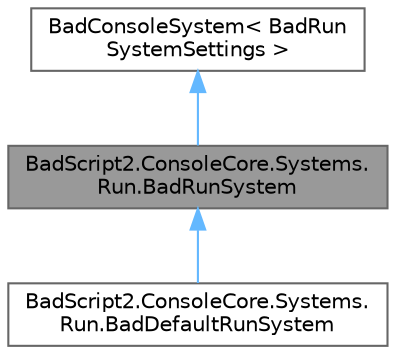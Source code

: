 digraph "BadScript2.ConsoleCore.Systems.Run.BadRunSystem"
{
 // LATEX_PDF_SIZE
  bgcolor="transparent";
  edge [fontname=Helvetica,fontsize=10,labelfontname=Helvetica,labelfontsize=10];
  node [fontname=Helvetica,fontsize=10,shape=box,height=0.2,width=0.4];
  Node1 [id="Node000001",label="BadScript2.ConsoleCore.Systems.\lRun.BadRunSystem",height=0.2,width=0.4,color="gray40", fillcolor="grey60", style="filled", fontcolor="black",tooltip="Runs one or more BadScript scripts."];
  Node2 -> Node1 [id="edge1_Node000001_Node000002",dir="back",color="steelblue1",style="solid",tooltip=" "];
  Node2 [id="Node000002",label="BadConsoleSystem\< BadRun\lSystemSettings \>",height=0.2,width=0.4,color="gray40", fillcolor="white", style="filled",URL="$class_bad_script2_1_1_console_core_1_1_systems_1_1_bad_console_system.html",tooltip=" "];
  Node1 -> Node3 [id="edge2_Node000001_Node000003",dir="back",color="steelblue1",style="solid",tooltip=" "];
  Node3 [id="Node000003",label="BadScript2.ConsoleCore.Systems.\lRun.BadDefaultRunSystem",height=0.2,width=0.4,color="gray40", fillcolor="white", style="filled",URL="$class_bad_script2_1_1_console_core_1_1_systems_1_1_run_1_1_bad_default_run_system.html",tooltip="Default Run System Is used to enable running scripts by simply typing \"bs <script> <args>\"."];
}
